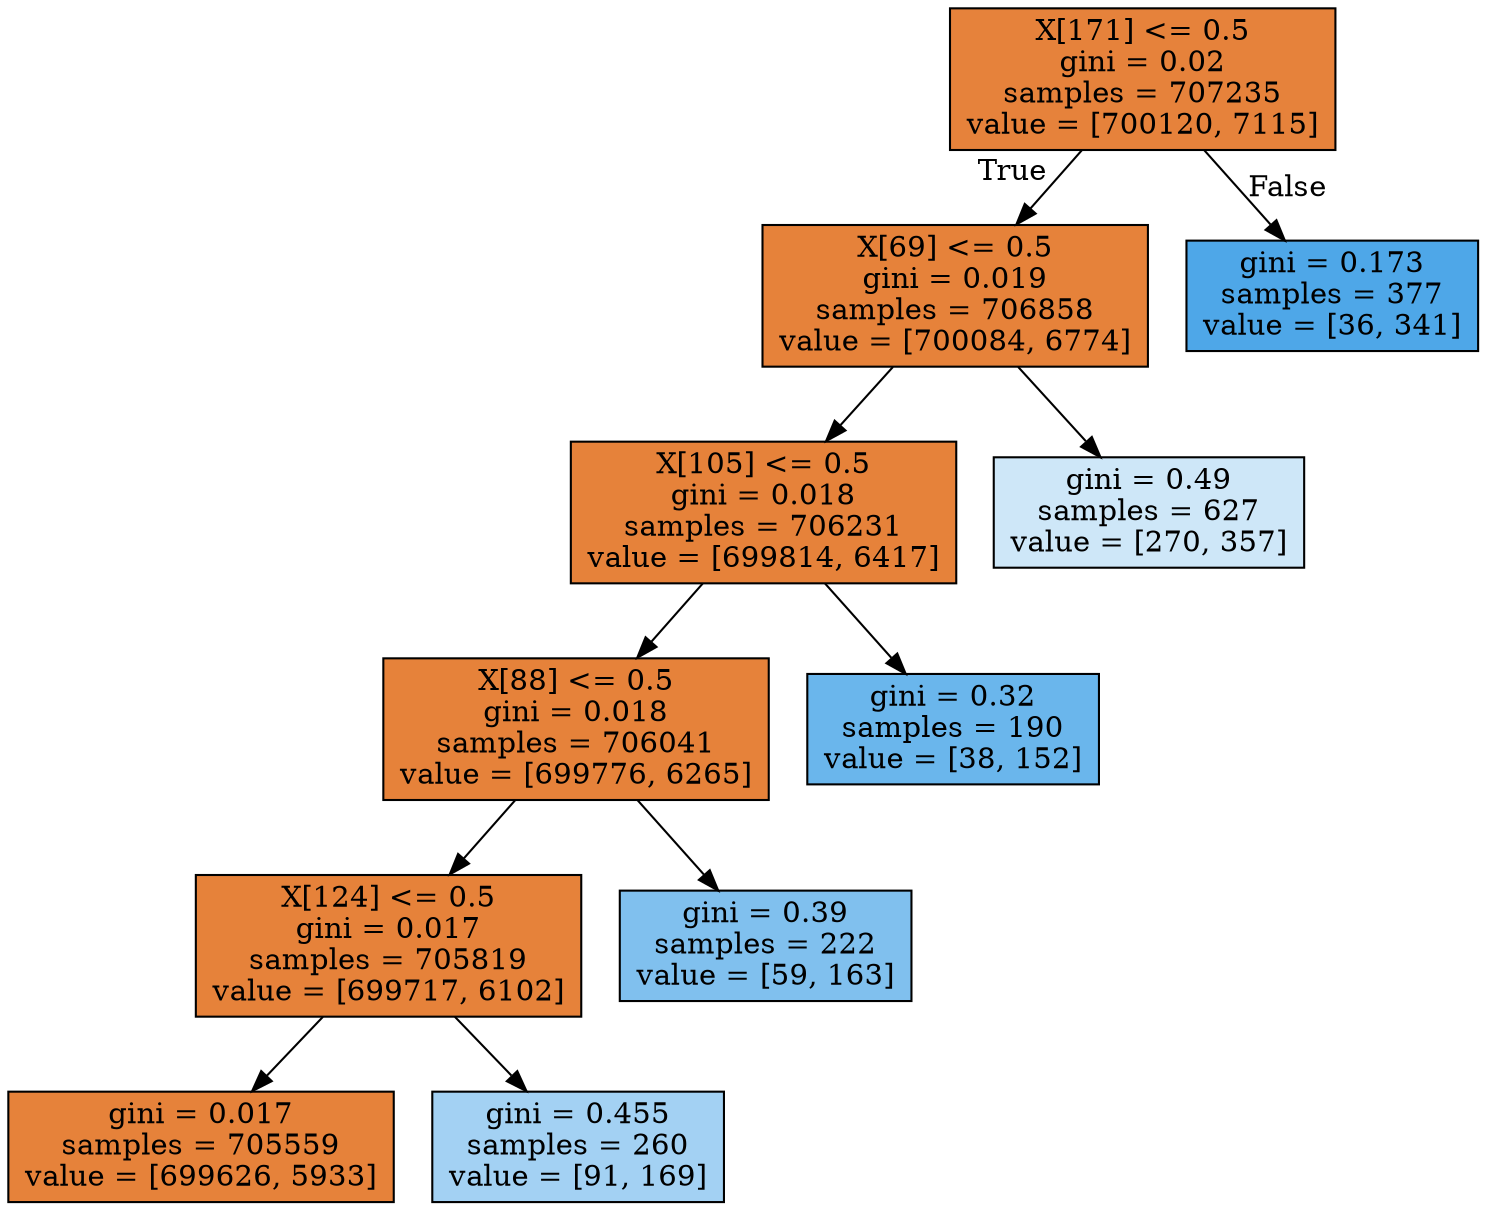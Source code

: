 digraph Tree {
node [shape=box, style="filled", color="black"] ;
0 [label="X[171] <= 0.5\ngini = 0.02\nsamples = 707235\nvalue = [700120, 7115]", fillcolor="#e58139fc"] ;
1 [label="X[69] <= 0.5\ngini = 0.019\nsamples = 706858\nvalue = [700084, 6774]", fillcolor="#e58139fd"] ;
0 -> 1 [labeldistance=2.5, labelangle=45, headlabel="True"] ;
2 [label="X[105] <= 0.5\ngini = 0.018\nsamples = 706231\nvalue = [699814, 6417]", fillcolor="#e58139fd"] ;
1 -> 2 ;
3 [label="X[88] <= 0.5\ngini = 0.018\nsamples = 706041\nvalue = [699776, 6265]", fillcolor="#e58139fd"] ;
2 -> 3 ;
4 [label="X[124] <= 0.5\ngini = 0.017\nsamples = 705819\nvalue = [699717, 6102]", fillcolor="#e58139fd"] ;
3 -> 4 ;
5 [label="gini = 0.017\nsamples = 705559\nvalue = [699626, 5933]", fillcolor="#e58139fd"] ;
4 -> 5 ;
6 [label="gini = 0.455\nsamples = 260\nvalue = [91, 169]", fillcolor="#399de576"] ;
4 -> 6 ;
7 [label="gini = 0.39\nsamples = 222\nvalue = [59, 163]", fillcolor="#399de5a3"] ;
3 -> 7 ;
8 [label="gini = 0.32\nsamples = 190\nvalue = [38, 152]", fillcolor="#399de5bf"] ;
2 -> 8 ;
9 [label="gini = 0.49\nsamples = 627\nvalue = [270, 357]", fillcolor="#399de53e"] ;
1 -> 9 ;
10 [label="gini = 0.173\nsamples = 377\nvalue = [36, 341]", fillcolor="#399de5e4"] ;
0 -> 10 [labeldistance=2.5, labelangle=-45, headlabel="False"] ;
}